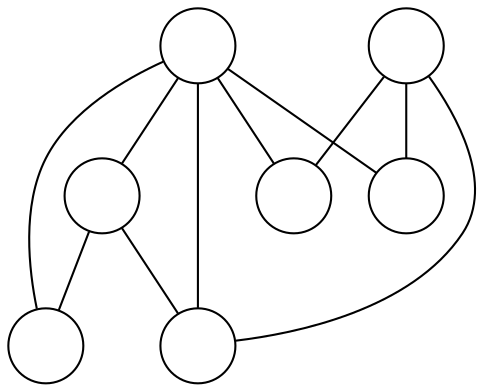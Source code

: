 graph G {
  node[label="", shape=circle]
  0;
  1;
  2;
  3;
  4;
  5;
  6;
  4 -- 0;
  4 -- 1;
  5 -- 0;
  5 -- 2;
  5 -- 3;
  6 -- 0;
  6 -- 1;
  6 -- 2;
  6 -- 3;
  6 -- 4;
}
